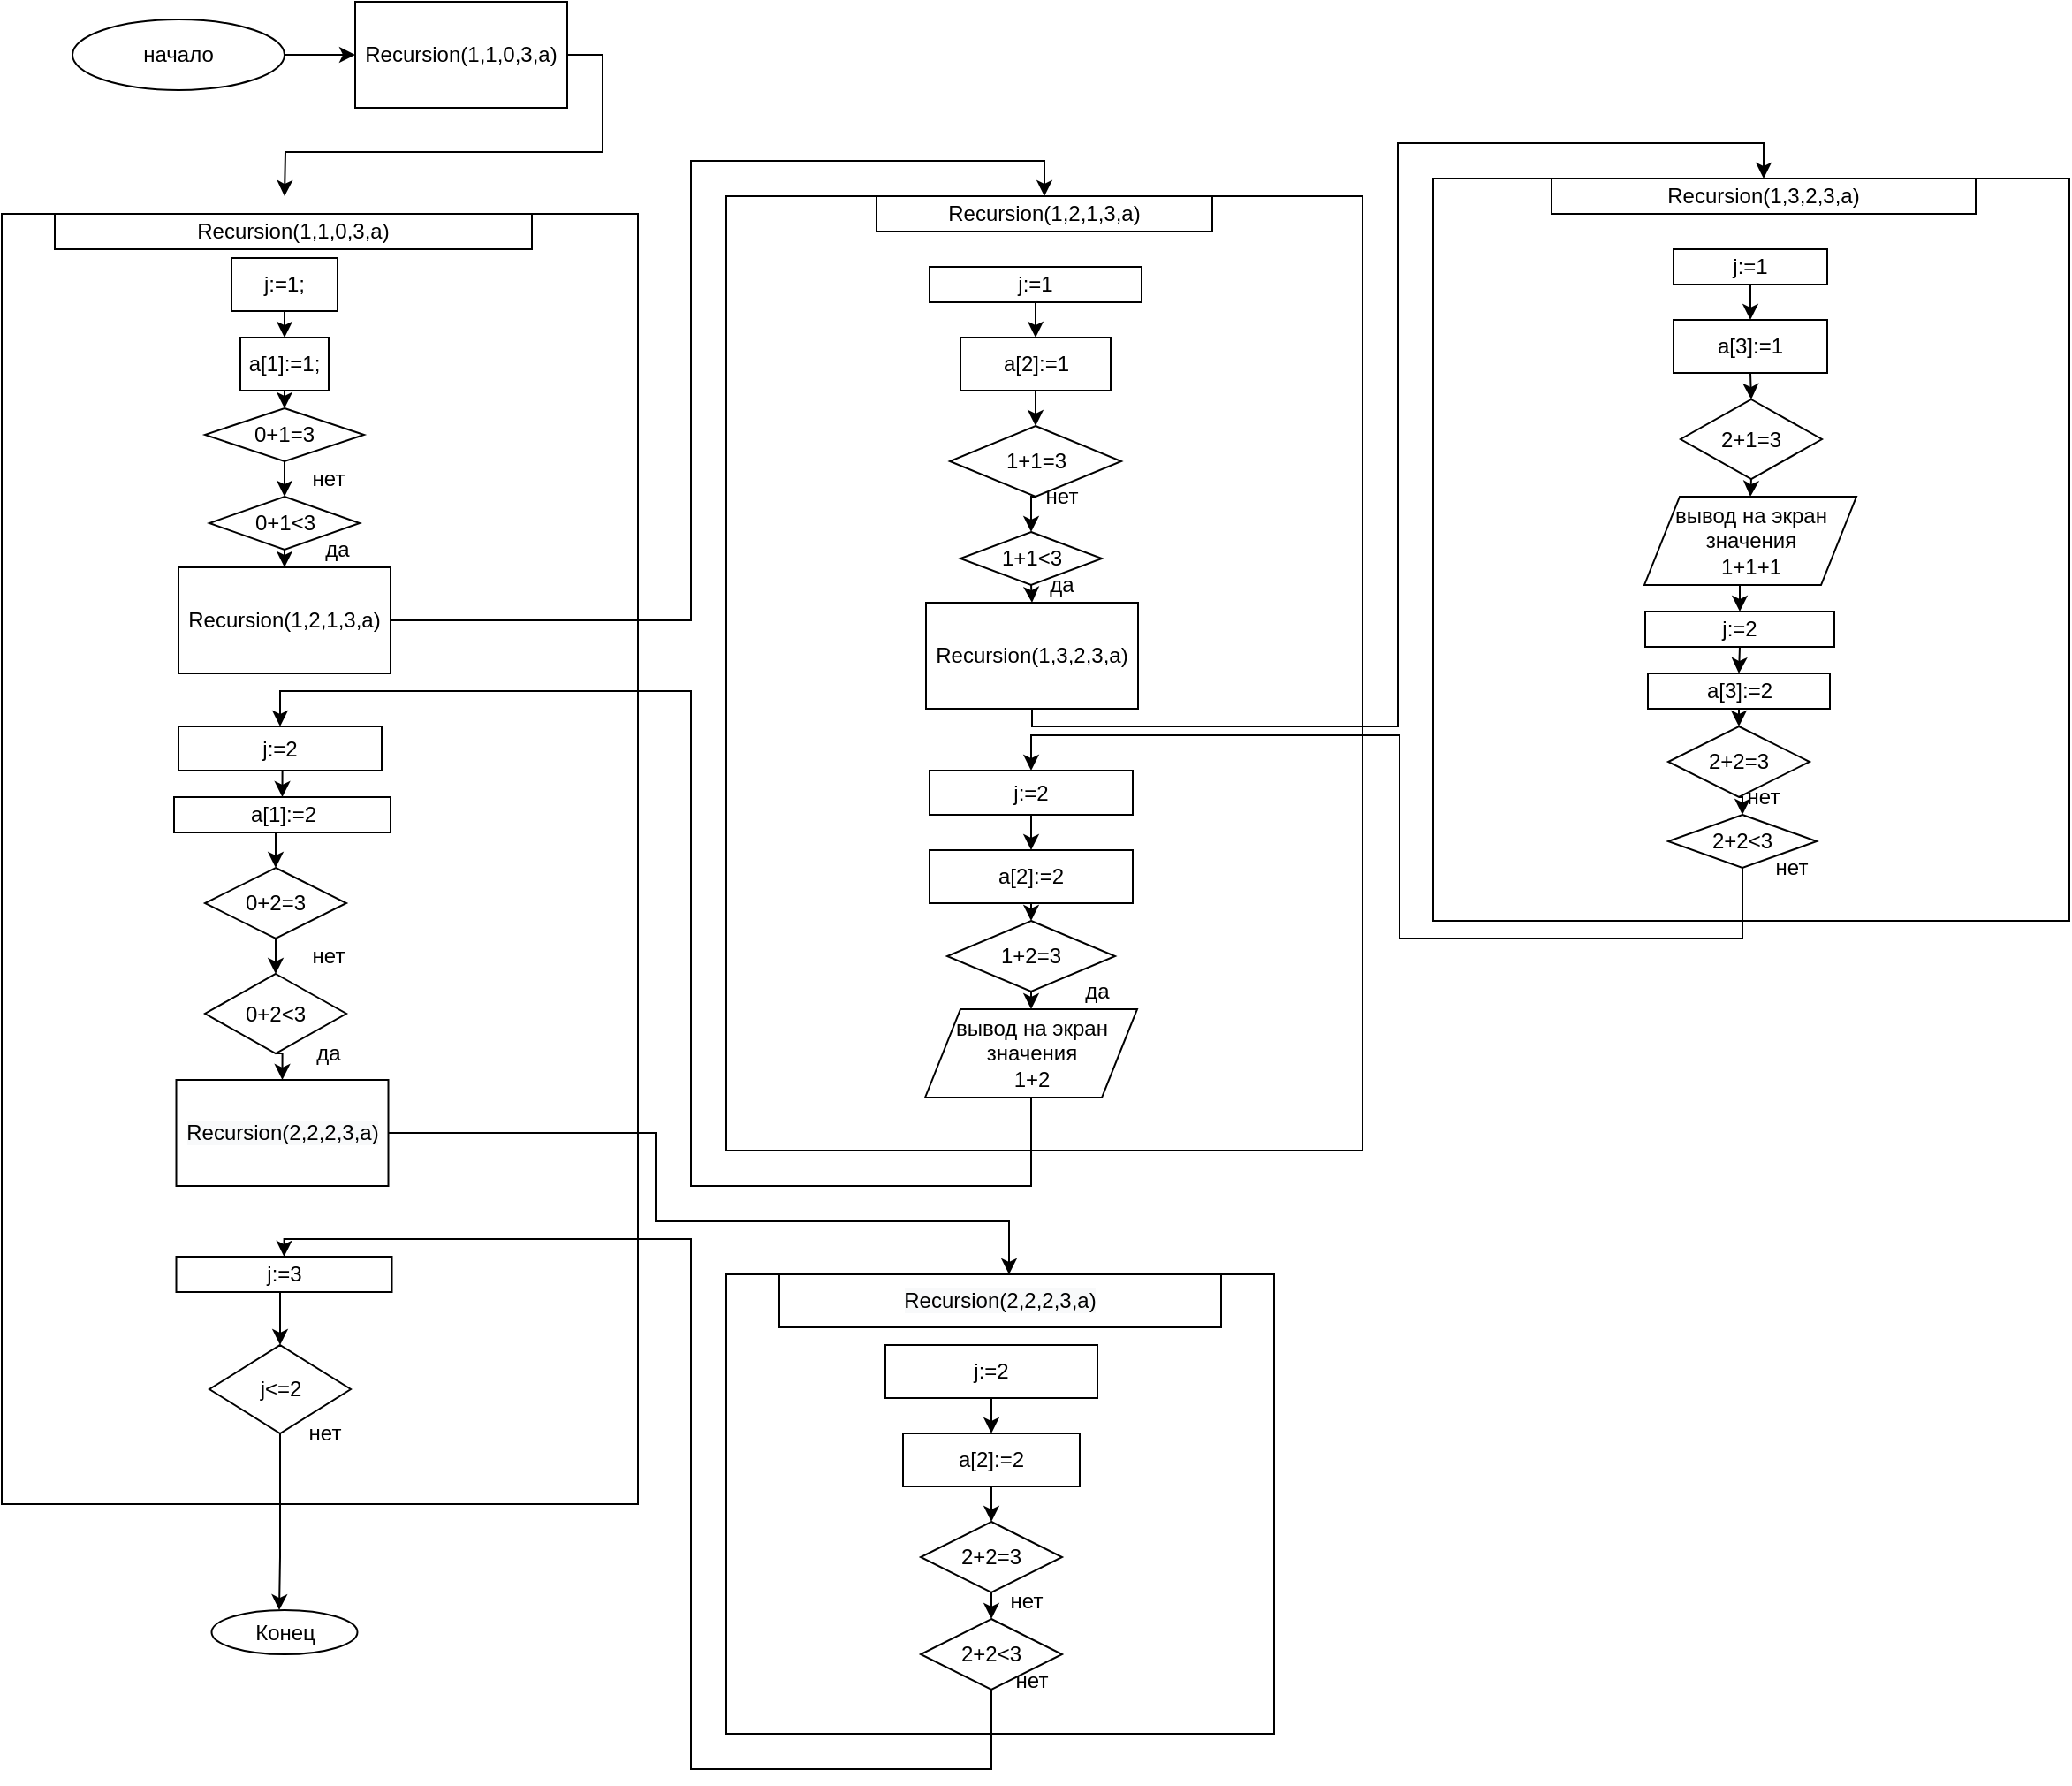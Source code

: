 <mxfile version="13.9.9" type="device"><diagram id="FrT2Y2bIM9CZrAZ_n3pi" name="Страница 1"><mxGraphModel dx="1310" dy="1518" grid="1" gridSize="10" guides="1" tooltips="1" connect="1" arrows="1" fold="1" page="1" pageScale="1" pageWidth="827" pageHeight="1169" math="0" shadow="0"><root><mxCell id="0"/><mxCell id="1" parent="0"/><mxCell id="ZJwdFUUX9EI0Du4NTVHH-3" style="edgeStyle=orthogonalEdgeStyle;rounded=0;orthogonalLoop=1;jettySize=auto;html=1;exitX=1;exitY=0.5;exitDx=0;exitDy=0;" edge="1" parent="1" source="ZJwdFUUX9EI0Du4NTVHH-1"><mxGeometry relative="1" as="geometry"><mxPoint x="220" y="30" as="targetPoint"/></mxGeometry></mxCell><mxCell id="ZJwdFUUX9EI0Du4NTVHH-1" value="начало" style="ellipse;whiteSpace=wrap;html=1;" vertex="1" parent="1"><mxGeometry x="60" y="10" width="120" height="40" as="geometry"/></mxCell><mxCell id="ZJwdFUUX9EI0Du4NTVHH-8" style="edgeStyle=orthogonalEdgeStyle;rounded=0;orthogonalLoop=1;jettySize=auto;html=1;exitX=1;exitY=0.5;exitDx=0;exitDy=0;" edge="1" parent="1" source="ZJwdFUUX9EI0Du4NTVHH-7"><mxGeometry relative="1" as="geometry"><mxPoint x="180" y="110" as="targetPoint"/></mxGeometry></mxCell><mxCell id="ZJwdFUUX9EI0Du4NTVHH-7" value="Recursion(1,1,0,3,a)" style="rounded=0;whiteSpace=wrap;html=1;" vertex="1" parent="1"><mxGeometry x="220" width="120" height="60" as="geometry"/></mxCell><mxCell id="ZJwdFUUX9EI0Du4NTVHH-10" value="" style="rounded=0;whiteSpace=wrap;html=1;" vertex="1" parent="1"><mxGeometry x="20" y="120" width="360" height="730" as="geometry"/></mxCell><mxCell id="ZJwdFUUX9EI0Du4NTVHH-11" value="Recursion(1,1,0,3,a)" style="rounded=0;whiteSpace=wrap;html=1;" vertex="1" parent="1"><mxGeometry x="50" y="120" width="270" height="20" as="geometry"/></mxCell><mxCell id="ZJwdFUUX9EI0Du4NTVHH-17" style="edgeStyle=orthogonalEdgeStyle;rounded=0;orthogonalLoop=1;jettySize=auto;html=1;exitX=0.5;exitY=1;exitDx=0;exitDy=0;entryX=0.5;entryY=0;entryDx=0;entryDy=0;" edge="1" parent="1" source="ZJwdFUUX9EI0Du4NTVHH-14"><mxGeometry relative="1" as="geometry"><mxPoint x="180" y="190" as="targetPoint"/></mxGeometry></mxCell><mxCell id="ZJwdFUUX9EI0Du4NTVHH-14" value="j:=1;" style="rounded=0;whiteSpace=wrap;html=1;" vertex="1" parent="1"><mxGeometry x="150" y="145" width="60" height="30" as="geometry"/></mxCell><mxCell id="ZJwdFUUX9EI0Du4NTVHH-15" style="edgeStyle=orthogonalEdgeStyle;rounded=0;orthogonalLoop=1;jettySize=auto;html=1;exitX=0.5;exitY=1;exitDx=0;exitDy=0;" edge="1" parent="1" source="ZJwdFUUX9EI0Du4NTVHH-14" target="ZJwdFUUX9EI0Du4NTVHH-14"><mxGeometry relative="1" as="geometry"/></mxCell><mxCell id="ZJwdFUUX9EI0Du4NTVHH-20" style="edgeStyle=orthogonalEdgeStyle;rounded=0;orthogonalLoop=1;jettySize=auto;html=1;exitX=0.5;exitY=1;exitDx=0;exitDy=0;entryX=0.5;entryY=0;entryDx=0;entryDy=0;" edge="1" parent="1" source="ZJwdFUUX9EI0Du4NTVHH-18" target="ZJwdFUUX9EI0Du4NTVHH-19"><mxGeometry relative="1" as="geometry"/></mxCell><mxCell id="ZJwdFUUX9EI0Du4NTVHH-18" value="a[1]:=1;" style="rounded=0;whiteSpace=wrap;html=1;" vertex="1" parent="1"><mxGeometry x="155" y="190" width="50" height="30" as="geometry"/></mxCell><mxCell id="ZJwdFUUX9EI0Du4NTVHH-22" style="edgeStyle=orthogonalEdgeStyle;rounded=0;orthogonalLoop=1;jettySize=auto;html=1;exitX=0.5;exitY=1;exitDx=0;exitDy=0;entryX=0.5;entryY=0;entryDx=0;entryDy=0;" edge="1" parent="1" source="ZJwdFUUX9EI0Du4NTVHH-19"><mxGeometry relative="1" as="geometry"><mxPoint x="180" y="280" as="targetPoint"/></mxGeometry></mxCell><mxCell id="ZJwdFUUX9EI0Du4NTVHH-19" value="0+1=3" style="rhombus;whiteSpace=wrap;html=1;" vertex="1" parent="1"><mxGeometry x="135" y="230" width="90" height="30" as="geometry"/></mxCell><mxCell id="ZJwdFUUX9EI0Du4NTVHH-23" value="нет" style="text;html=1;strokeColor=none;fillColor=none;align=center;verticalAlign=middle;whiteSpace=wrap;rounded=0;" vertex="1" parent="1"><mxGeometry x="185" y="260" width="40" height="20" as="geometry"/></mxCell><mxCell id="ZJwdFUUX9EI0Du4NTVHH-27" style="edgeStyle=orthogonalEdgeStyle;rounded=0;orthogonalLoop=1;jettySize=auto;html=1;exitX=0.5;exitY=1;exitDx=0;exitDy=0;entryX=0.5;entryY=0;entryDx=0;entryDy=0;" edge="1" parent="1" source="ZJwdFUUX9EI0Du4NTVHH-24" target="ZJwdFUUX9EI0Du4NTVHH-26"><mxGeometry relative="1" as="geometry"/></mxCell><mxCell id="ZJwdFUUX9EI0Du4NTVHH-24" value="0+1&amp;lt;3" style="rhombus;whiteSpace=wrap;html=1;" vertex="1" parent="1"><mxGeometry x="137.5" y="280" width="85" height="30" as="geometry"/></mxCell><mxCell id="ZJwdFUUX9EI0Du4NTVHH-30" style="edgeStyle=orthogonalEdgeStyle;rounded=0;orthogonalLoop=1;jettySize=auto;html=1;exitX=1;exitY=0.5;exitDx=0;exitDy=0;entryX=0.5;entryY=0;entryDx=0;entryDy=0;" edge="1" parent="1" source="ZJwdFUUX9EI0Du4NTVHH-26" target="ZJwdFUUX9EI0Du4NTVHH-29"><mxGeometry relative="1" as="geometry"><Array as="points"><mxPoint x="410" y="350"/><mxPoint x="410" y="90"/><mxPoint x="610" y="90"/></Array></mxGeometry></mxCell><mxCell id="ZJwdFUUX9EI0Du4NTVHH-26" value="Recursion(1,2,1,3,a)" style="rounded=0;whiteSpace=wrap;html=1;" vertex="1" parent="1"><mxGeometry x="120" y="320" width="120" height="60" as="geometry"/></mxCell><mxCell id="ZJwdFUUX9EI0Du4NTVHH-28" value="да" style="text;html=1;strokeColor=none;fillColor=none;align=center;verticalAlign=middle;whiteSpace=wrap;rounded=0;" vertex="1" parent="1"><mxGeometry x="190" y="300" width="40" height="20" as="geometry"/></mxCell><mxCell id="ZJwdFUUX9EI0Du4NTVHH-29" value="" style="rounded=0;whiteSpace=wrap;html=1;" vertex="1" parent="1"><mxGeometry x="430" y="110" width="360" height="540" as="geometry"/></mxCell><mxCell id="ZJwdFUUX9EI0Du4NTVHH-31" value="Recursion(1,2,1,3,a)" style="rounded=0;whiteSpace=wrap;html=1;" vertex="1" parent="1"><mxGeometry x="515" y="110" width="190" height="20" as="geometry"/></mxCell><mxCell id="ZJwdFUUX9EI0Du4NTVHH-34" style="edgeStyle=orthogonalEdgeStyle;rounded=0;orthogonalLoop=1;jettySize=auto;html=1;exitX=0.5;exitY=1;exitDx=0;exitDy=0;entryX=0.5;entryY=0;entryDx=0;entryDy=0;" edge="1" parent="1" source="ZJwdFUUX9EI0Du4NTVHH-32" target="ZJwdFUUX9EI0Du4NTVHH-33"><mxGeometry relative="1" as="geometry"/></mxCell><mxCell id="ZJwdFUUX9EI0Du4NTVHH-32" value="j:=1" style="rounded=0;whiteSpace=wrap;html=1;" vertex="1" parent="1"><mxGeometry x="545" y="150" width="120" height="20" as="geometry"/></mxCell><mxCell id="ZJwdFUUX9EI0Du4NTVHH-37" style="edgeStyle=orthogonalEdgeStyle;rounded=0;orthogonalLoop=1;jettySize=auto;html=1;exitX=0.5;exitY=1;exitDx=0;exitDy=0;entryX=0.5;entryY=0;entryDx=0;entryDy=0;" edge="1" parent="1" source="ZJwdFUUX9EI0Du4NTVHH-33" target="ZJwdFUUX9EI0Du4NTVHH-35"><mxGeometry relative="1" as="geometry"/></mxCell><mxCell id="ZJwdFUUX9EI0Du4NTVHH-33" value="a[2]:=1" style="rounded=0;whiteSpace=wrap;html=1;" vertex="1" parent="1"><mxGeometry x="562.5" y="190" width="85" height="30" as="geometry"/></mxCell><mxCell id="ZJwdFUUX9EI0Du4NTVHH-41" style="edgeStyle=orthogonalEdgeStyle;rounded=0;orthogonalLoop=1;jettySize=auto;html=1;exitX=0.5;exitY=1;exitDx=0;exitDy=0;entryX=0.5;entryY=0;entryDx=0;entryDy=0;" edge="1" parent="1" source="ZJwdFUUX9EI0Du4NTVHH-35"><mxGeometry relative="1" as="geometry"><mxPoint x="602.5" y="300" as="targetPoint"/></mxGeometry></mxCell><mxCell id="ZJwdFUUX9EI0Du4NTVHH-35" value="1+1=3" style="rhombus;whiteSpace=wrap;html=1;" vertex="1" parent="1"><mxGeometry x="556.5" y="240" width="97" height="40" as="geometry"/></mxCell><mxCell id="ZJwdFUUX9EI0Du4NTVHH-36" style="edgeStyle=orthogonalEdgeStyle;rounded=0;orthogonalLoop=1;jettySize=auto;html=1;exitX=0.5;exitY=1;exitDx=0;exitDy=0;" edge="1" parent="1" source="ZJwdFUUX9EI0Du4NTVHH-33" target="ZJwdFUUX9EI0Du4NTVHH-33"><mxGeometry relative="1" as="geometry"/></mxCell><mxCell id="ZJwdFUUX9EI0Du4NTVHH-43" value="нет" style="text;html=1;strokeColor=none;fillColor=none;align=center;verticalAlign=middle;whiteSpace=wrap;rounded=0;" vertex="1" parent="1"><mxGeometry x="600" y="270" width="40" height="20" as="geometry"/></mxCell><mxCell id="ZJwdFUUX9EI0Du4NTVHH-48" style="edgeStyle=orthogonalEdgeStyle;rounded=0;orthogonalLoop=1;jettySize=auto;html=1;exitX=0.5;exitY=1;exitDx=0;exitDy=0;entryX=0.5;entryY=0;entryDx=0;entryDy=0;" edge="1" parent="1" source="ZJwdFUUX9EI0Du4NTVHH-44" target="ZJwdFUUX9EI0Du4NTVHH-47"><mxGeometry relative="1" as="geometry"/></mxCell><mxCell id="ZJwdFUUX9EI0Du4NTVHH-44" value="1+1&amp;lt;3" style="rhombus;whiteSpace=wrap;html=1;" vertex="1" parent="1"><mxGeometry x="562.5" y="300" width="80" height="30" as="geometry"/></mxCell><mxCell id="ZJwdFUUX9EI0Du4NTVHH-50" style="edgeStyle=orthogonalEdgeStyle;rounded=0;orthogonalLoop=1;jettySize=auto;html=1;exitX=0.5;exitY=1;exitDx=0;exitDy=0;entryX=0.5;entryY=0;entryDx=0;entryDy=0;" edge="1" parent="1" source="ZJwdFUUX9EI0Du4NTVHH-47" target="ZJwdFUUX9EI0Du4NTVHH-53"><mxGeometry relative="1" as="geometry"><mxPoint x="603" y="460" as="targetPoint"/><Array as="points"><mxPoint x="603" y="410"/><mxPoint x="810" y="410"/><mxPoint x="810" y="80"/><mxPoint x="1017" y="80"/></Array></mxGeometry></mxCell><mxCell id="ZJwdFUUX9EI0Du4NTVHH-47" value="&lt;span&gt;Recursion(1,3,2,3,a)&lt;/span&gt;" style="rounded=0;whiteSpace=wrap;html=1;" vertex="1" parent="1"><mxGeometry x="543" y="340" width="120" height="60" as="geometry"/></mxCell><mxCell id="ZJwdFUUX9EI0Du4NTVHH-49" value="да" style="text;html=1;strokeColor=none;fillColor=none;align=center;verticalAlign=middle;whiteSpace=wrap;rounded=0;" vertex="1" parent="1"><mxGeometry x="600" y="320" width="40" height="20" as="geometry"/></mxCell><mxCell id="ZJwdFUUX9EI0Du4NTVHH-51" value="" style="rounded=0;whiteSpace=wrap;html=1;" vertex="1" parent="1"><mxGeometry x="830" y="100" width="360" height="420" as="geometry"/></mxCell><mxCell id="ZJwdFUUX9EI0Du4NTVHH-53" value="&lt;span&gt;Recursion(1,3,2,3,a)&lt;/span&gt;" style="rounded=0;whiteSpace=wrap;html=1;" vertex="1" parent="1"><mxGeometry x="897" y="100" width="240" height="20" as="geometry"/></mxCell><mxCell id="ZJwdFUUX9EI0Du4NTVHH-57" style="edgeStyle=orthogonalEdgeStyle;rounded=0;orthogonalLoop=1;jettySize=auto;html=1;exitX=0.5;exitY=1;exitDx=0;exitDy=0;entryX=0.5;entryY=0;entryDx=0;entryDy=0;" edge="1" parent="1" source="ZJwdFUUX9EI0Du4NTVHH-54" target="ZJwdFUUX9EI0Du4NTVHH-56"><mxGeometry relative="1" as="geometry"/></mxCell><mxCell id="ZJwdFUUX9EI0Du4NTVHH-54" value="j:=1" style="rounded=0;whiteSpace=wrap;html=1;" vertex="1" parent="1"><mxGeometry x="966" y="140" width="87" height="20" as="geometry"/></mxCell><mxCell id="ZJwdFUUX9EI0Du4NTVHH-59" style="edgeStyle=orthogonalEdgeStyle;rounded=0;orthogonalLoop=1;jettySize=auto;html=1;exitX=0.5;exitY=1;exitDx=0;exitDy=0;entryX=0.5;entryY=0;entryDx=0;entryDy=0;" edge="1" parent="1" source="ZJwdFUUX9EI0Du4NTVHH-56" target="ZJwdFUUX9EI0Du4NTVHH-58"><mxGeometry relative="1" as="geometry"/></mxCell><mxCell id="ZJwdFUUX9EI0Du4NTVHH-56" value="a[3]:=1" style="rounded=0;whiteSpace=wrap;html=1;" vertex="1" parent="1"><mxGeometry x="966" y="180" width="87" height="30" as="geometry"/></mxCell><mxCell id="ZJwdFUUX9EI0Du4NTVHH-62" style="edgeStyle=orthogonalEdgeStyle;rounded=0;orthogonalLoop=1;jettySize=auto;html=1;exitX=0.5;exitY=1;exitDx=0;exitDy=0;entryX=0.5;entryY=0;entryDx=0;entryDy=0;" edge="1" parent="1" source="ZJwdFUUX9EI0Du4NTVHH-58" target="ZJwdFUUX9EI0Du4NTVHH-61"><mxGeometry relative="1" as="geometry"/></mxCell><mxCell id="ZJwdFUUX9EI0Du4NTVHH-58" value="2+1=3" style="rhombus;whiteSpace=wrap;html=1;" vertex="1" parent="1"><mxGeometry x="970" y="225" width="80" height="45" as="geometry"/></mxCell><mxCell id="ZJwdFUUX9EI0Du4NTVHH-65" style="edgeStyle=orthogonalEdgeStyle;rounded=0;orthogonalLoop=1;jettySize=auto;html=1;exitX=0.5;exitY=1;exitDx=0;exitDy=0;entryX=0.5;entryY=0;entryDx=0;entryDy=0;" edge="1" parent="1" source="ZJwdFUUX9EI0Du4NTVHH-61" target="ZJwdFUUX9EI0Du4NTVHH-64"><mxGeometry relative="1" as="geometry"/></mxCell><mxCell id="ZJwdFUUX9EI0Du4NTVHH-61" value="вывод на экран значения&lt;br&gt;1+1+1" style="shape=parallelogram;perimeter=parallelogramPerimeter;whiteSpace=wrap;html=1;fixedSize=1;" vertex="1" parent="1"><mxGeometry x="949.5" y="280" width="120" height="50" as="geometry"/></mxCell><mxCell id="ZJwdFUUX9EI0Du4NTVHH-67" style="edgeStyle=orthogonalEdgeStyle;rounded=0;orthogonalLoop=1;jettySize=auto;html=1;exitX=0.5;exitY=1;exitDx=0;exitDy=0;entryX=0.5;entryY=0;entryDx=0;entryDy=0;" edge="1" parent="1" source="ZJwdFUUX9EI0Du4NTVHH-64" target="ZJwdFUUX9EI0Du4NTVHH-66"><mxGeometry relative="1" as="geometry"/></mxCell><mxCell id="ZJwdFUUX9EI0Du4NTVHH-64" value="j:=2" style="rounded=0;whiteSpace=wrap;html=1;" vertex="1" parent="1"><mxGeometry x="950" y="345" width="107" height="20" as="geometry"/></mxCell><mxCell id="ZJwdFUUX9EI0Du4NTVHH-70" style="edgeStyle=orthogonalEdgeStyle;rounded=0;orthogonalLoop=1;jettySize=auto;html=1;exitX=0.5;exitY=1;exitDx=0;exitDy=0;entryX=0.5;entryY=0;entryDx=0;entryDy=0;" edge="1" parent="1" source="ZJwdFUUX9EI0Du4NTVHH-66" target="ZJwdFUUX9EI0Du4NTVHH-69"><mxGeometry relative="1" as="geometry"/></mxCell><mxCell id="ZJwdFUUX9EI0Du4NTVHH-66" value="a[3]:=2" style="rounded=0;whiteSpace=wrap;html=1;" vertex="1" parent="1"><mxGeometry x="951.5" y="380" width="103" height="20" as="geometry"/></mxCell><mxCell id="ZJwdFUUX9EI0Du4NTVHH-74" style="edgeStyle=orthogonalEdgeStyle;rounded=0;orthogonalLoop=1;jettySize=auto;html=1;exitX=0.5;exitY=1;exitDx=0;exitDy=0;entryX=0.5;entryY=0;entryDx=0;entryDy=0;" edge="1" parent="1" source="ZJwdFUUX9EI0Du4NTVHH-69" target="ZJwdFUUX9EI0Du4NTVHH-72"><mxGeometry relative="1" as="geometry"/></mxCell><mxCell id="ZJwdFUUX9EI0Du4NTVHH-69" value="2+2=3" style="rhombus;whiteSpace=wrap;html=1;" vertex="1" parent="1"><mxGeometry x="963" y="410" width="80" height="40" as="geometry"/></mxCell><mxCell id="ZJwdFUUX9EI0Du4NTVHH-71" value="нет" style="text;html=1;strokeColor=none;fillColor=none;align=center;verticalAlign=middle;whiteSpace=wrap;rounded=0;" vertex="1" parent="1"><mxGeometry x="997" y="440" width="40" height="20" as="geometry"/></mxCell><mxCell id="ZJwdFUUX9EI0Du4NTVHH-76" style="edgeStyle=orthogonalEdgeStyle;rounded=0;orthogonalLoop=1;jettySize=auto;html=1;exitX=0.5;exitY=1;exitDx=0;exitDy=0;entryX=0.5;entryY=0;entryDx=0;entryDy=0;" edge="1" parent="1" source="ZJwdFUUX9EI0Du4NTVHH-72" target="ZJwdFUUX9EI0Du4NTVHH-77"><mxGeometry relative="1" as="geometry"><mxPoint x="930" y="600" as="targetPoint"/><Array as="points"><mxPoint x="1005" y="530"/><mxPoint x="811" y="530"/><mxPoint x="811" y="415"/><mxPoint x="603" y="415"/></Array></mxGeometry></mxCell><mxCell id="ZJwdFUUX9EI0Du4NTVHH-72" value="2+2&amp;lt;3" style="rhombus;whiteSpace=wrap;html=1;" vertex="1" parent="1"><mxGeometry x="963" y="460" width="84" height="30" as="geometry"/></mxCell><mxCell id="ZJwdFUUX9EI0Du4NTVHH-75" value="нет" style="text;html=1;strokeColor=none;fillColor=none;align=center;verticalAlign=middle;whiteSpace=wrap;rounded=0;" vertex="1" parent="1"><mxGeometry x="1013" y="480" width="40" height="20" as="geometry"/></mxCell><mxCell id="ZJwdFUUX9EI0Du4NTVHH-79" style="edgeStyle=orthogonalEdgeStyle;rounded=0;orthogonalLoop=1;jettySize=auto;html=1;exitX=0.5;exitY=1;exitDx=0;exitDy=0;entryX=0.5;entryY=0;entryDx=0;entryDy=0;" edge="1" parent="1" source="ZJwdFUUX9EI0Du4NTVHH-77" target="ZJwdFUUX9EI0Du4NTVHH-78"><mxGeometry relative="1" as="geometry"/></mxCell><mxCell id="ZJwdFUUX9EI0Du4NTVHH-77" value="j:=2" style="rounded=0;whiteSpace=wrap;html=1;" vertex="1" parent="1"><mxGeometry x="545" y="435" width="115" height="25" as="geometry"/></mxCell><mxCell id="ZJwdFUUX9EI0Du4NTVHH-81" style="edgeStyle=orthogonalEdgeStyle;rounded=0;orthogonalLoop=1;jettySize=auto;html=1;exitX=0.5;exitY=1;exitDx=0;exitDy=0;entryX=0.5;entryY=0;entryDx=0;entryDy=0;" edge="1" parent="1" source="ZJwdFUUX9EI0Du4NTVHH-78" target="ZJwdFUUX9EI0Du4NTVHH-80"><mxGeometry relative="1" as="geometry"/></mxCell><mxCell id="ZJwdFUUX9EI0Du4NTVHH-78" value="a[2]:=2" style="rounded=0;whiteSpace=wrap;html=1;" vertex="1" parent="1"><mxGeometry x="545" y="480" width="115" height="30" as="geometry"/></mxCell><mxCell id="ZJwdFUUX9EI0Du4NTVHH-85" style="edgeStyle=orthogonalEdgeStyle;rounded=0;orthogonalLoop=1;jettySize=auto;html=1;exitX=0.5;exitY=1;exitDx=0;exitDy=0;entryX=0.5;entryY=0;entryDx=0;entryDy=0;" edge="1" parent="1" source="ZJwdFUUX9EI0Du4NTVHH-80" target="ZJwdFUUX9EI0Du4NTVHH-84"><mxGeometry relative="1" as="geometry"/></mxCell><mxCell id="ZJwdFUUX9EI0Du4NTVHH-80" value="1+2=3" style="rhombus;whiteSpace=wrap;html=1;" vertex="1" parent="1"><mxGeometry x="555" y="520" width="95" height="40" as="geometry"/></mxCell><mxCell id="ZJwdFUUX9EI0Du4NTVHH-82" value="да" style="text;html=1;strokeColor=none;fillColor=none;align=center;verticalAlign=middle;whiteSpace=wrap;rounded=0;" vertex="1" parent="1"><mxGeometry x="620" y="550" width="40" height="20" as="geometry"/></mxCell><mxCell id="ZJwdFUUX9EI0Du4NTVHH-86" style="edgeStyle=orthogonalEdgeStyle;rounded=0;orthogonalLoop=1;jettySize=auto;html=1;exitX=0.5;exitY=1;exitDx=0;exitDy=0;entryX=0.5;entryY=0;entryDx=0;entryDy=0;" edge="1" parent="1" source="ZJwdFUUX9EI0Du4NTVHH-84" target="ZJwdFUUX9EI0Du4NTVHH-88"><mxGeometry relative="1" as="geometry"><mxPoint x="410" y="500" as="targetPoint"/><Array as="points"><mxPoint x="603" y="670"/><mxPoint x="410" y="670"/><mxPoint x="410" y="390"/><mxPoint x="177" y="390"/></Array></mxGeometry></mxCell><mxCell id="ZJwdFUUX9EI0Du4NTVHH-84" value="вывод на экран значения&lt;br&gt;1+2" style="shape=parallelogram;perimeter=parallelogramPerimeter;whiteSpace=wrap;html=1;fixedSize=1;" vertex="1" parent="1"><mxGeometry x="542.5" y="570" width="120" height="50" as="geometry"/></mxCell><mxCell id="ZJwdFUUX9EI0Du4NTVHH-91" style="edgeStyle=orthogonalEdgeStyle;rounded=0;orthogonalLoop=1;jettySize=auto;html=1;exitX=0.5;exitY=1;exitDx=0;exitDy=0;entryX=0.5;entryY=0;entryDx=0;entryDy=0;" edge="1" parent="1" source="ZJwdFUUX9EI0Du4NTVHH-88" target="ZJwdFUUX9EI0Du4NTVHH-90"><mxGeometry relative="1" as="geometry"/></mxCell><mxCell id="ZJwdFUUX9EI0Du4NTVHH-88" value="j:=2" style="rounded=0;whiteSpace=wrap;html=1;" vertex="1" parent="1"><mxGeometry x="120" y="410" width="115" height="25" as="geometry"/></mxCell><mxCell id="ZJwdFUUX9EI0Du4NTVHH-94" style="edgeStyle=orthogonalEdgeStyle;rounded=0;orthogonalLoop=1;jettySize=auto;html=1;exitX=0.5;exitY=1;exitDx=0;exitDy=0;entryX=0.5;entryY=0;entryDx=0;entryDy=0;" edge="1" parent="1" source="ZJwdFUUX9EI0Du4NTVHH-90" target="ZJwdFUUX9EI0Du4NTVHH-92"><mxGeometry relative="1" as="geometry"/></mxCell><mxCell id="ZJwdFUUX9EI0Du4NTVHH-90" value="a[1]:=2" style="rounded=0;whiteSpace=wrap;html=1;" vertex="1" parent="1"><mxGeometry x="117.5" y="450" width="122.5" height="20" as="geometry"/></mxCell><mxCell id="ZJwdFUUX9EI0Du4NTVHH-95" style="edgeStyle=orthogonalEdgeStyle;rounded=0;orthogonalLoop=1;jettySize=auto;html=1;exitX=0.5;exitY=1;exitDx=0;exitDy=0;entryX=0.5;entryY=0;entryDx=0;entryDy=0;" edge="1" parent="1" source="ZJwdFUUX9EI0Du4NTVHH-92" target="ZJwdFUUX9EI0Du4NTVHH-93"><mxGeometry relative="1" as="geometry"/></mxCell><mxCell id="ZJwdFUUX9EI0Du4NTVHH-92" value="0+2=3" style="rhombus;whiteSpace=wrap;html=1;" vertex="1" parent="1"><mxGeometry x="135" y="490" width="80" height="40" as="geometry"/></mxCell><mxCell id="ZJwdFUUX9EI0Du4NTVHH-99" style="edgeStyle=orthogonalEdgeStyle;rounded=0;orthogonalLoop=1;jettySize=auto;html=1;exitX=0.5;exitY=1;exitDx=0;exitDy=0;entryX=0.5;entryY=0;entryDx=0;entryDy=0;" edge="1" parent="1" source="ZJwdFUUX9EI0Du4NTVHH-93" target="ZJwdFUUX9EI0Du4NTVHH-98"><mxGeometry relative="1" as="geometry"/></mxCell><mxCell id="ZJwdFUUX9EI0Du4NTVHH-93" value="0+2&amp;lt;3" style="rhombus;whiteSpace=wrap;html=1;" vertex="1" parent="1"><mxGeometry x="135" y="550" width="80" height="45" as="geometry"/></mxCell><mxCell id="ZJwdFUUX9EI0Du4NTVHH-96" value="нет" style="text;html=1;strokeColor=none;fillColor=none;align=center;verticalAlign=middle;whiteSpace=wrap;rounded=0;" vertex="1" parent="1"><mxGeometry x="185" y="530" width="40" height="20" as="geometry"/></mxCell><mxCell id="ZJwdFUUX9EI0Du4NTVHH-97" value="да" style="text;html=1;strokeColor=none;fillColor=none;align=center;verticalAlign=middle;whiteSpace=wrap;rounded=0;" vertex="1" parent="1"><mxGeometry x="185" y="585" width="40" height="20" as="geometry"/></mxCell><mxCell id="ZJwdFUUX9EI0Du4NTVHH-100" style="edgeStyle=orthogonalEdgeStyle;rounded=0;orthogonalLoop=1;jettySize=auto;html=1;exitX=1;exitY=0.5;exitDx=0;exitDy=0;" edge="1" parent="1" source="ZJwdFUUX9EI0Du4NTVHH-98"><mxGeometry relative="1" as="geometry"><mxPoint x="590" y="720" as="targetPoint"/><Array as="points"><mxPoint x="390" y="640"/><mxPoint x="390" y="690"/><mxPoint x="590" y="690"/></Array></mxGeometry></mxCell><mxCell id="ZJwdFUUX9EI0Du4NTVHH-98" value="&lt;span style=&quot;color: rgb(0 , 0 , 0) ; font-family: &amp;#34;helvetica&amp;#34; ; font-size: 12px ; font-style: normal ; font-weight: 400 ; letter-spacing: normal ; text-align: center ; text-indent: 0px ; text-transform: none ; word-spacing: 0px ; background-color: rgb(248 , 249 , 250) ; display: inline ; float: none&quot;&gt;Recursion(2,2,2,3,a)&lt;/span&gt;" style="rounded=0;whiteSpace=wrap;html=1;" vertex="1" parent="1"><mxGeometry x="118.75" y="610" width="120" height="60" as="geometry"/></mxCell><mxCell id="ZJwdFUUX9EI0Du4NTVHH-101" value="" style="rounded=0;whiteSpace=wrap;html=1;" vertex="1" parent="1"><mxGeometry x="430" y="720" width="310" height="260" as="geometry"/></mxCell><mxCell id="ZJwdFUUX9EI0Du4NTVHH-103" value="&lt;span style=&quot;color: rgb(0 , 0 , 0) ; font-family: &amp;#34;helvetica&amp;#34; ; font-size: 12px ; font-style: normal ; font-weight: 400 ; letter-spacing: normal ; text-align: center ; text-indent: 0px ; text-transform: none ; word-spacing: 0px ; background-color: rgb(248 , 249 , 250) ; display: inline ; float: none&quot;&gt;Recursion(2,2,2,3,a)&lt;/span&gt;" style="rounded=0;whiteSpace=wrap;html=1;" vertex="1" parent="1"><mxGeometry x="460" y="720" width="250" height="30" as="geometry"/></mxCell><mxCell id="ZJwdFUUX9EI0Du4NTVHH-107" style="edgeStyle=orthogonalEdgeStyle;rounded=0;orthogonalLoop=1;jettySize=auto;html=1;exitX=0.5;exitY=1;exitDx=0;exitDy=0;entryX=0.5;entryY=0;entryDx=0;entryDy=0;" edge="1" parent="1" source="ZJwdFUUX9EI0Du4NTVHH-104" target="ZJwdFUUX9EI0Du4NTVHH-106"><mxGeometry relative="1" as="geometry"/></mxCell><mxCell id="ZJwdFUUX9EI0Du4NTVHH-104" value="j:=2" style="rounded=0;whiteSpace=wrap;html=1;" vertex="1" parent="1"><mxGeometry x="520" y="760" width="120" height="30" as="geometry"/></mxCell><mxCell id="ZJwdFUUX9EI0Du4NTVHH-111" style="edgeStyle=orthogonalEdgeStyle;rounded=0;orthogonalLoop=1;jettySize=auto;html=1;exitX=0.5;exitY=1;exitDx=0;exitDy=0;entryX=0.5;entryY=0;entryDx=0;entryDy=0;" edge="1" parent="1" source="ZJwdFUUX9EI0Du4NTVHH-106" target="ZJwdFUUX9EI0Du4NTVHH-109"><mxGeometry relative="1" as="geometry"/></mxCell><mxCell id="ZJwdFUUX9EI0Du4NTVHH-106" value="a[2]:=2" style="rounded=0;whiteSpace=wrap;html=1;" vertex="1" parent="1"><mxGeometry x="530" y="810" width="100" height="30" as="geometry"/></mxCell><mxCell id="ZJwdFUUX9EI0Du4NTVHH-112" style="edgeStyle=orthogonalEdgeStyle;rounded=0;orthogonalLoop=1;jettySize=auto;html=1;exitX=0.5;exitY=1;exitDx=0;exitDy=0;entryX=0.5;entryY=0;entryDx=0;entryDy=0;" edge="1" parent="1" source="ZJwdFUUX9EI0Du4NTVHH-109" target="ZJwdFUUX9EI0Du4NTVHH-110"><mxGeometry relative="1" as="geometry"/></mxCell><mxCell id="ZJwdFUUX9EI0Du4NTVHH-109" value="2+2=3" style="rhombus;whiteSpace=wrap;html=1;" vertex="1" parent="1"><mxGeometry x="540" y="860" width="80" height="40" as="geometry"/></mxCell><mxCell id="ZJwdFUUX9EI0Du4NTVHH-117" style="edgeStyle=orthogonalEdgeStyle;rounded=0;orthogonalLoop=1;jettySize=auto;html=1;exitX=0.5;exitY=1;exitDx=0;exitDy=0;entryX=0.5;entryY=0;entryDx=0;entryDy=0;" edge="1" parent="1" source="ZJwdFUUX9EI0Du4NTVHH-110" target="ZJwdFUUX9EI0Du4NTVHH-122"><mxGeometry relative="1" as="geometry"><mxPoint x="370" y="990" as="targetPoint"/><Array as="points"><mxPoint x="580" y="1000"/><mxPoint x="410" y="1000"/><mxPoint x="410" y="700"/><mxPoint x="180" y="700"/></Array></mxGeometry></mxCell><mxCell id="ZJwdFUUX9EI0Du4NTVHH-110" value="2+2&amp;lt;3" style="rhombus;whiteSpace=wrap;html=1;" vertex="1" parent="1"><mxGeometry x="540" y="915" width="80" height="40" as="geometry"/></mxCell><mxCell id="ZJwdFUUX9EI0Du4NTVHH-113" style="edgeStyle=orthogonalEdgeStyle;rounded=0;orthogonalLoop=1;jettySize=auto;html=1;exitX=0.5;exitY=1;exitDx=0;exitDy=0;" edge="1" parent="1" source="ZJwdFUUX9EI0Du4NTVHH-101" target="ZJwdFUUX9EI0Du4NTVHH-101"><mxGeometry relative="1" as="geometry"/></mxCell><mxCell id="ZJwdFUUX9EI0Du4NTVHH-114" value="нет" style="text;html=1;strokeColor=none;fillColor=none;align=center;verticalAlign=middle;whiteSpace=wrap;rounded=0;" vertex="1" parent="1"><mxGeometry x="580" y="895" width="40" height="20" as="geometry"/></mxCell><mxCell id="ZJwdFUUX9EI0Du4NTVHH-115" value="нет" style="text;html=1;strokeColor=none;fillColor=none;align=center;verticalAlign=middle;whiteSpace=wrap;rounded=0;" vertex="1" parent="1"><mxGeometry x="583" y="940" width="40" height="20" as="geometry"/></mxCell><mxCell id="ZJwdFUUX9EI0Du4NTVHH-124" style="edgeStyle=orthogonalEdgeStyle;rounded=0;orthogonalLoop=1;jettySize=auto;html=1;exitX=0.5;exitY=1;exitDx=0;exitDy=0;entryX=0.5;entryY=0;entryDx=0;entryDy=0;" edge="1" parent="1" source="ZJwdFUUX9EI0Du4NTVHH-122" target="ZJwdFUUX9EI0Du4NTVHH-123"><mxGeometry relative="1" as="geometry"/></mxCell><mxCell id="ZJwdFUUX9EI0Du4NTVHH-122" value="j:=3" style="rounded=0;whiteSpace=wrap;html=1;" vertex="1" parent="1"><mxGeometry x="118.75" y="710" width="122" height="20" as="geometry"/></mxCell><mxCell id="ZJwdFUUX9EI0Du4NTVHH-126" style="edgeStyle=orthogonalEdgeStyle;rounded=0;orthogonalLoop=1;jettySize=auto;html=1;exitX=0.5;exitY=1;exitDx=0;exitDy=0;" edge="1" parent="1" source="ZJwdFUUX9EI0Du4NTVHH-123" target="ZJwdFUUX9EI0Du4NTVHH-128"><mxGeometry relative="1" as="geometry"><mxPoint x="178" y="960" as="targetPoint"/><Array as="points"><mxPoint x="177" y="880"/><mxPoint x="177" y="923"/></Array></mxGeometry></mxCell><mxCell id="ZJwdFUUX9EI0Du4NTVHH-123" value="j&amp;lt;=2" style="rhombus;whiteSpace=wrap;html=1;" vertex="1" parent="1"><mxGeometry x="137.5" y="760" width="80" height="50" as="geometry"/></mxCell><mxCell id="ZJwdFUUX9EI0Du4NTVHH-125" value="нет" style="text;html=1;strokeColor=none;fillColor=none;align=center;verticalAlign=middle;whiteSpace=wrap;rounded=0;" vertex="1" parent="1"><mxGeometry x="182.5" y="800" width="40" height="20" as="geometry"/></mxCell><mxCell id="ZJwdFUUX9EI0Du4NTVHH-127" style="edgeStyle=orthogonalEdgeStyle;rounded=0;orthogonalLoop=1;jettySize=auto;html=1;exitX=0.5;exitY=1;exitDx=0;exitDy=0;" edge="1" parent="1" source="ZJwdFUUX9EI0Du4NTVHH-10" target="ZJwdFUUX9EI0Du4NTVHH-10"><mxGeometry relative="1" as="geometry"/></mxCell><mxCell id="ZJwdFUUX9EI0Du4NTVHH-128" value="Конец" style="ellipse;whiteSpace=wrap;html=1;" vertex="1" parent="1"><mxGeometry x="138.75" y="910" width="82.5" height="25" as="geometry"/></mxCell></root></mxGraphModel></diagram></mxfile>